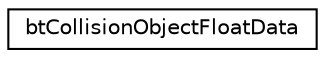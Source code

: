 digraph "Graphical Class Hierarchy"
{
  edge [fontname="Helvetica",fontsize="10",labelfontname="Helvetica",labelfontsize="10"];
  node [fontname="Helvetica",fontsize="10",shape=record];
  rankdir="LR";
  Node1 [label="btCollisionObjectFloatData",height=0.2,width=0.4,color="black", fillcolor="white", style="filled",URL="$structbt_collision_object_float_data.html",tooltip="do not change those serialization structures, it requires an updated sBulletDNAstr/sBulletDNAstr64 ..."];
}
